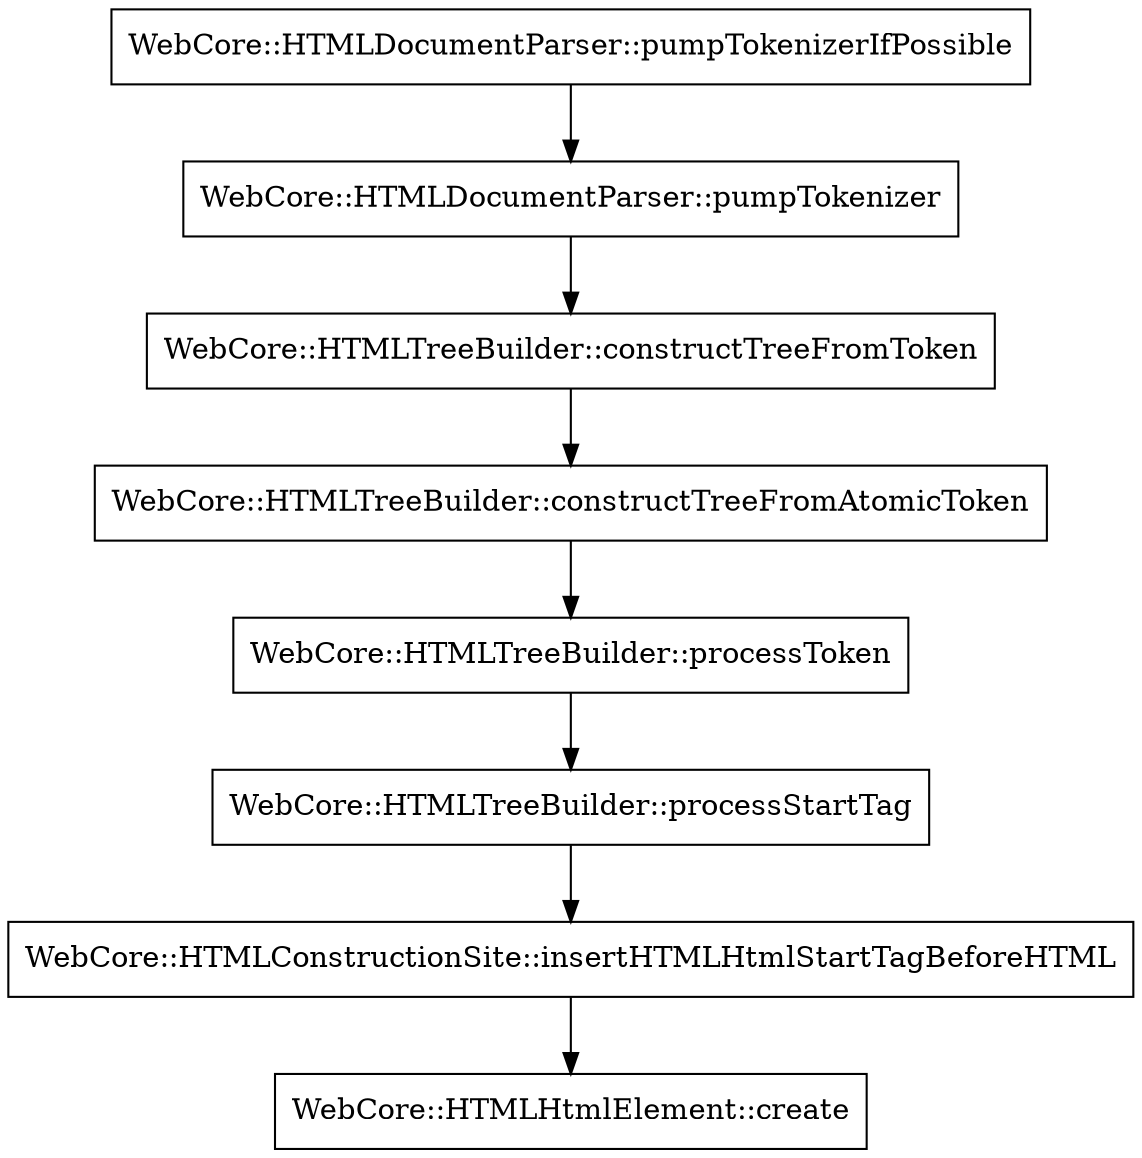 digraph G {
        node [
                shape = "record"
        ]
	"WebCore::HTMLDocumentParser::pumpTokenizerIfPossible"->"WebCore::HTMLDocumentParser::pumpTokenizer"
	"WebCore::HTMLDocumentParser::pumpTokenizer"->"WebCore::HTMLTreeBuilder::constructTreeFromToken"
	"WebCore::HTMLTreeBuilder::constructTreeFromToken"->"WebCore::HTMLTreeBuilder::constructTreeFromAtomicToken"
	"WebCore::HTMLTreeBuilder::constructTreeFromAtomicToken"->"WebCore::HTMLTreeBuilder::processToken"
	"WebCore::HTMLTreeBuilder::processToken"->"WebCore::HTMLTreeBuilder::processStartTag"
	"WebCore::HTMLTreeBuilder::processStartTag"->"WebCore::HTMLConstructionSite::insertHTMLHtmlStartTagBeforeHTML"
	"WebCore::HTMLConstructionSite::insertHTMLHtmlStartTagBeforeHTML"->"WebCore::HTMLHtmlElement::create"
}
